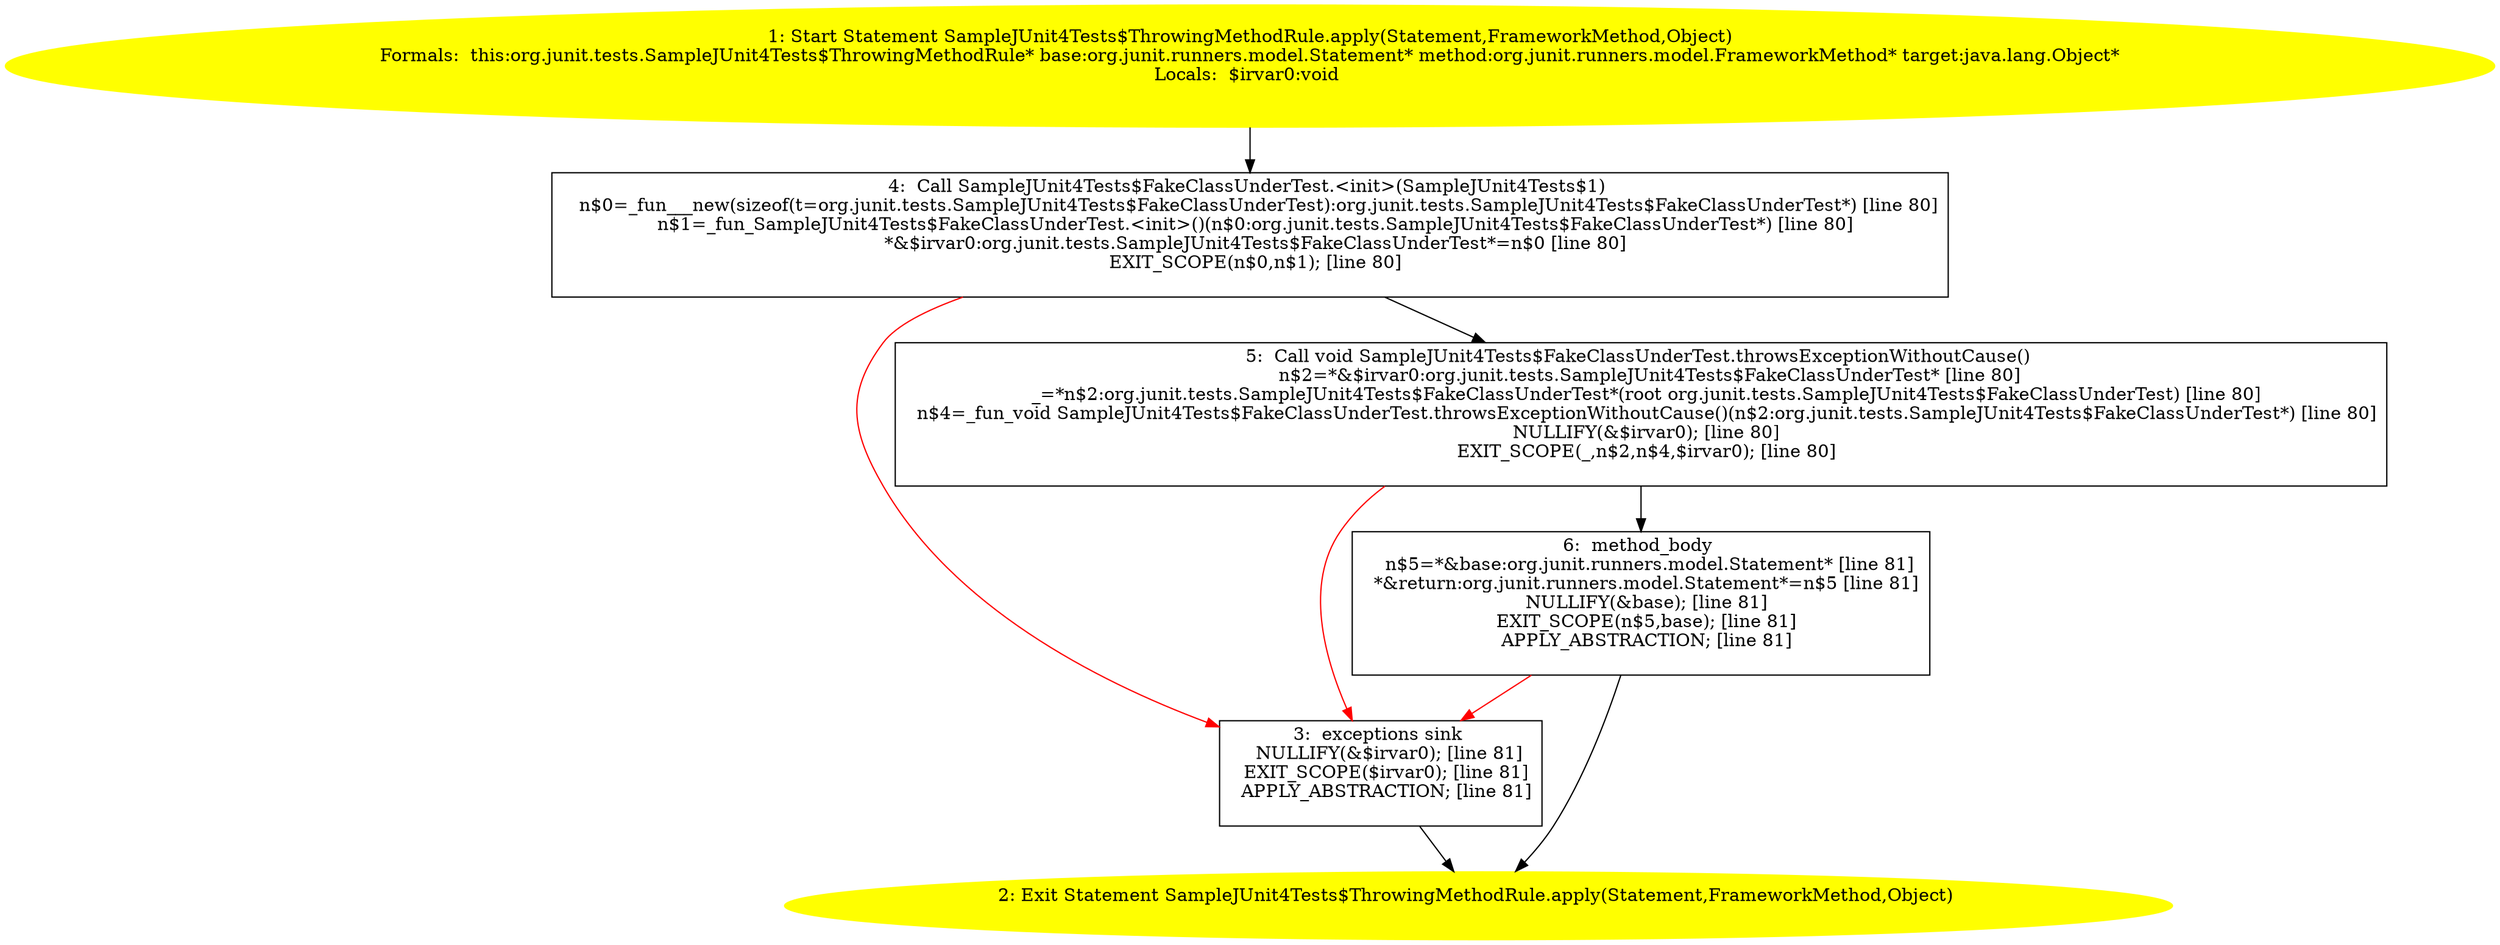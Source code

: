 /* @generated */
digraph cfg {
"org.junit.tests.SampleJUnit4Tests$ThrowingMethodRule.apply(org.junit.runners.model.Statement,org.jun.b0fd26987501fb72d7ab5a1202856390_1" [label="1: Start Statement SampleJUnit4Tests$ThrowingMethodRule.apply(Statement,FrameworkMethod,Object)\nFormals:  this:org.junit.tests.SampleJUnit4Tests$ThrowingMethodRule* base:org.junit.runners.model.Statement* method:org.junit.runners.model.FrameworkMethod* target:java.lang.Object*\nLocals:  $irvar0:void \n  " color=yellow style=filled]
	

	 "org.junit.tests.SampleJUnit4Tests$ThrowingMethodRule.apply(org.junit.runners.model.Statement,org.jun.b0fd26987501fb72d7ab5a1202856390_1" -> "org.junit.tests.SampleJUnit4Tests$ThrowingMethodRule.apply(org.junit.runners.model.Statement,org.jun.b0fd26987501fb72d7ab5a1202856390_4" ;
"org.junit.tests.SampleJUnit4Tests$ThrowingMethodRule.apply(org.junit.runners.model.Statement,org.jun.b0fd26987501fb72d7ab5a1202856390_2" [label="2: Exit Statement SampleJUnit4Tests$ThrowingMethodRule.apply(Statement,FrameworkMethod,Object) \n  " color=yellow style=filled]
	

"org.junit.tests.SampleJUnit4Tests$ThrowingMethodRule.apply(org.junit.runners.model.Statement,org.jun.b0fd26987501fb72d7ab5a1202856390_3" [label="3:  exceptions sink \n   NULLIFY(&$irvar0); [line 81]\n  EXIT_SCOPE($irvar0); [line 81]\n  APPLY_ABSTRACTION; [line 81]\n " shape="box"]
	

	 "org.junit.tests.SampleJUnit4Tests$ThrowingMethodRule.apply(org.junit.runners.model.Statement,org.jun.b0fd26987501fb72d7ab5a1202856390_3" -> "org.junit.tests.SampleJUnit4Tests$ThrowingMethodRule.apply(org.junit.runners.model.Statement,org.jun.b0fd26987501fb72d7ab5a1202856390_2" ;
"org.junit.tests.SampleJUnit4Tests$ThrowingMethodRule.apply(org.junit.runners.model.Statement,org.jun.b0fd26987501fb72d7ab5a1202856390_4" [label="4:  Call SampleJUnit4Tests$FakeClassUnderTest.<init>(SampleJUnit4Tests$1) \n   n$0=_fun___new(sizeof(t=org.junit.tests.SampleJUnit4Tests$FakeClassUnderTest):org.junit.tests.SampleJUnit4Tests$FakeClassUnderTest*) [line 80]\n  n$1=_fun_SampleJUnit4Tests$FakeClassUnderTest.<init>()(n$0:org.junit.tests.SampleJUnit4Tests$FakeClassUnderTest*) [line 80]\n  *&$irvar0:org.junit.tests.SampleJUnit4Tests$FakeClassUnderTest*=n$0 [line 80]\n  EXIT_SCOPE(n$0,n$1); [line 80]\n " shape="box"]
	

	 "org.junit.tests.SampleJUnit4Tests$ThrowingMethodRule.apply(org.junit.runners.model.Statement,org.jun.b0fd26987501fb72d7ab5a1202856390_4" -> "org.junit.tests.SampleJUnit4Tests$ThrowingMethodRule.apply(org.junit.runners.model.Statement,org.jun.b0fd26987501fb72d7ab5a1202856390_5" ;
	 "org.junit.tests.SampleJUnit4Tests$ThrowingMethodRule.apply(org.junit.runners.model.Statement,org.jun.b0fd26987501fb72d7ab5a1202856390_4" -> "org.junit.tests.SampleJUnit4Tests$ThrowingMethodRule.apply(org.junit.runners.model.Statement,org.jun.b0fd26987501fb72d7ab5a1202856390_3" [color="red" ];
"org.junit.tests.SampleJUnit4Tests$ThrowingMethodRule.apply(org.junit.runners.model.Statement,org.jun.b0fd26987501fb72d7ab5a1202856390_5" [label="5:  Call void SampleJUnit4Tests$FakeClassUnderTest.throwsExceptionWithoutCause() \n   n$2=*&$irvar0:org.junit.tests.SampleJUnit4Tests$FakeClassUnderTest* [line 80]\n  _=*n$2:org.junit.tests.SampleJUnit4Tests$FakeClassUnderTest*(root org.junit.tests.SampleJUnit4Tests$FakeClassUnderTest) [line 80]\n  n$4=_fun_void SampleJUnit4Tests$FakeClassUnderTest.throwsExceptionWithoutCause()(n$2:org.junit.tests.SampleJUnit4Tests$FakeClassUnderTest*) [line 80]\n  NULLIFY(&$irvar0); [line 80]\n  EXIT_SCOPE(_,n$2,n$4,$irvar0); [line 80]\n " shape="box"]
	

	 "org.junit.tests.SampleJUnit4Tests$ThrowingMethodRule.apply(org.junit.runners.model.Statement,org.jun.b0fd26987501fb72d7ab5a1202856390_5" -> "org.junit.tests.SampleJUnit4Tests$ThrowingMethodRule.apply(org.junit.runners.model.Statement,org.jun.b0fd26987501fb72d7ab5a1202856390_6" ;
	 "org.junit.tests.SampleJUnit4Tests$ThrowingMethodRule.apply(org.junit.runners.model.Statement,org.jun.b0fd26987501fb72d7ab5a1202856390_5" -> "org.junit.tests.SampleJUnit4Tests$ThrowingMethodRule.apply(org.junit.runners.model.Statement,org.jun.b0fd26987501fb72d7ab5a1202856390_3" [color="red" ];
"org.junit.tests.SampleJUnit4Tests$ThrowingMethodRule.apply(org.junit.runners.model.Statement,org.jun.b0fd26987501fb72d7ab5a1202856390_6" [label="6:  method_body \n   n$5=*&base:org.junit.runners.model.Statement* [line 81]\n  *&return:org.junit.runners.model.Statement*=n$5 [line 81]\n  NULLIFY(&base); [line 81]\n  EXIT_SCOPE(n$5,base); [line 81]\n  APPLY_ABSTRACTION; [line 81]\n " shape="box"]
	

	 "org.junit.tests.SampleJUnit4Tests$ThrowingMethodRule.apply(org.junit.runners.model.Statement,org.jun.b0fd26987501fb72d7ab5a1202856390_6" -> "org.junit.tests.SampleJUnit4Tests$ThrowingMethodRule.apply(org.junit.runners.model.Statement,org.jun.b0fd26987501fb72d7ab5a1202856390_2" ;
	 "org.junit.tests.SampleJUnit4Tests$ThrowingMethodRule.apply(org.junit.runners.model.Statement,org.jun.b0fd26987501fb72d7ab5a1202856390_6" -> "org.junit.tests.SampleJUnit4Tests$ThrowingMethodRule.apply(org.junit.runners.model.Statement,org.jun.b0fd26987501fb72d7ab5a1202856390_3" [color="red" ];
}
